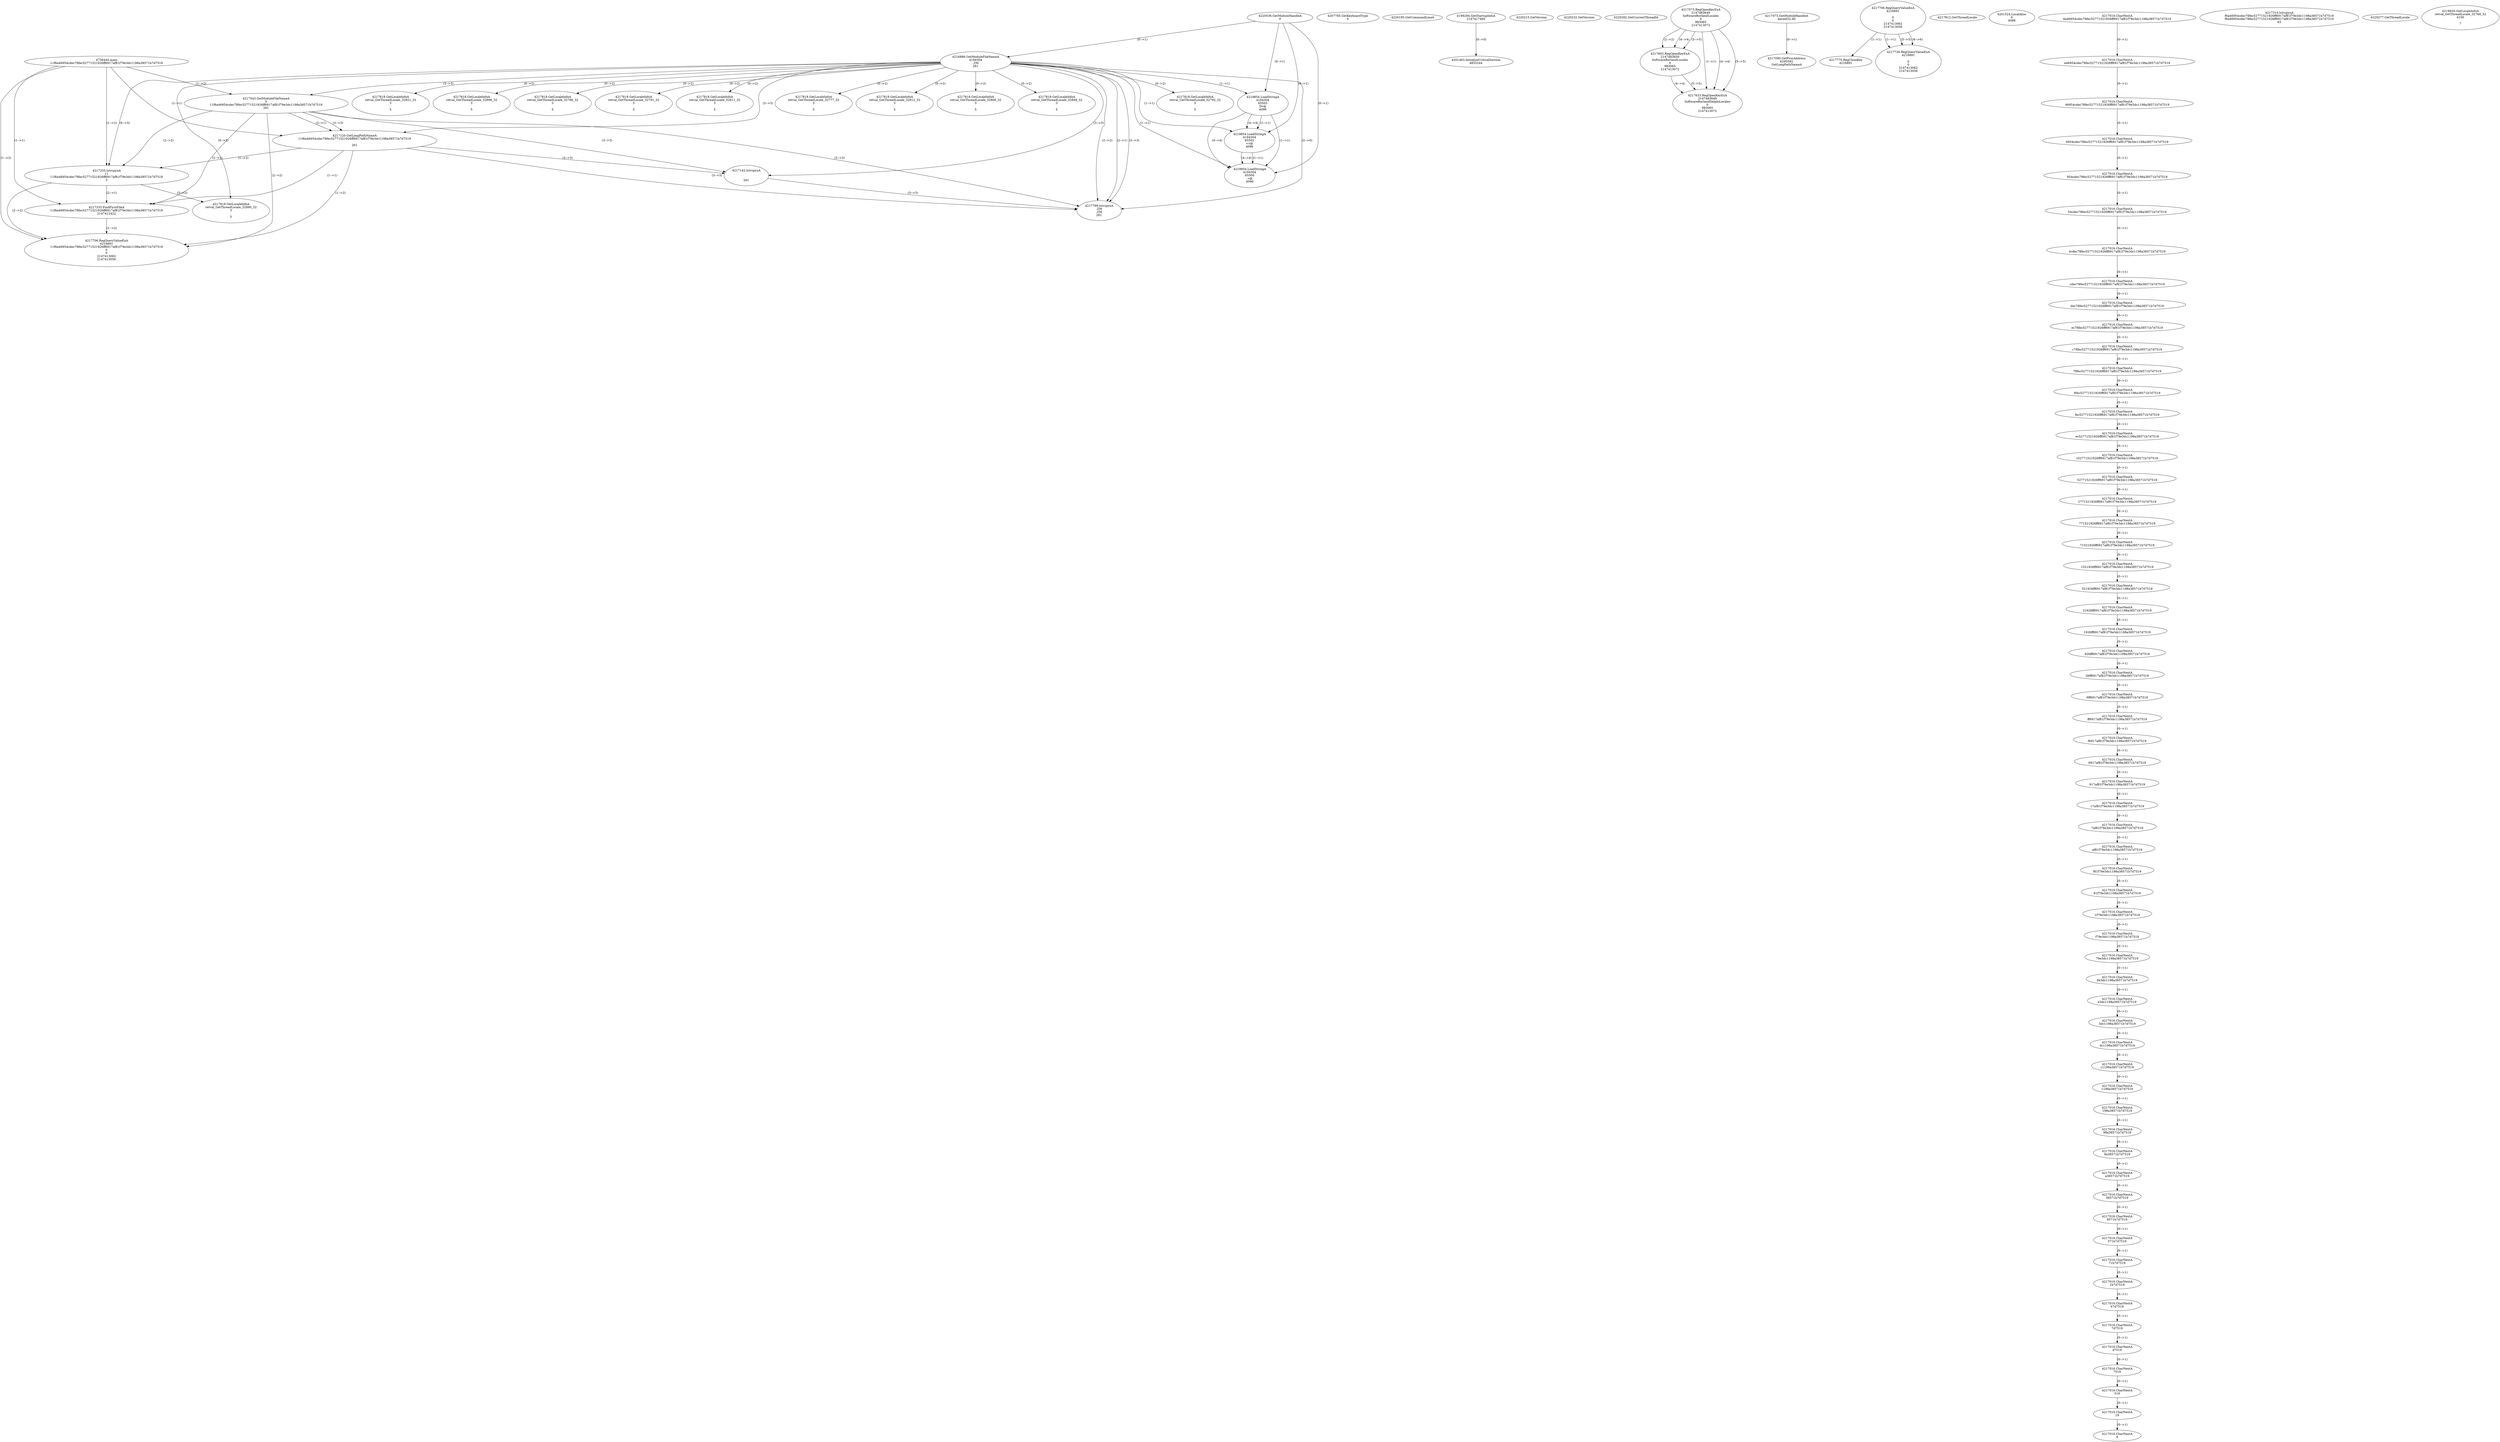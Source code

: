 // Global SCDG with merge call
digraph {
	0 [label="4736444.main
11f6a46954cdec78fec52771521926ff6917af81f79e3dc1198a38571b7d7519"]
	1 [label="4220536.GetModuleHandleA
0"]
	2 [label="4207785.GetKeyboardType
0"]
	3 [label="4220195.GetCommandLineA
"]
	4 [label="4199294.GetStartupInfoA
2147417460"]
	5 [label="4220215.GetVersion
"]
	6 [label="4220232.GetVersion
"]
	7 [label="4220292.GetCurrentThreadId
"]
	8 [label="4216886.GetModuleFileNameA
4194304
.ZM
261"]
	1 -> 8 [label="(0-->1)"]
	9 [label="4217543.GetModuleFileNameA
0
11f6a46954cdec78fec52771521926ff6917af81f79e3dc1198a38571b7d7519
261"]
	0 -> 9 [label="(1-->2)"]
	8 -> 9 [label="(3-->3)"]
	10 [label="4217573.RegOpenKeyExA
2147483649
Software\Borland\Locales
0
983065
2147413072"]
	11 [label="4217603.RegOpenKeyExA
2147483650
Software\Borland\Locales
0
983065
2147413072"]
	10 -> 11 [label="(2-->2)"]
	10 -> 11 [label="(4-->4)"]
	10 -> 11 [label="(5-->5)"]
	12 [label="4217633.RegOpenKeyExA
2147483649
Software\Borland\Delphi\Locales
0
983065
2147413072"]
	10 -> 12 [label="(1-->1)"]
	10 -> 12 [label="(4-->4)"]
	11 -> 12 [label="(4-->4)"]
	10 -> 12 [label="(5-->5)"]
	11 -> 12 [label="(5-->5)"]
	13 [label="4217073.GetModuleHandleA
kernel32.dll"]
	14 [label="4217090.GetProcAddress
6295592
GetLongPathNameA"]
	13 -> 14 [label="(0-->1)"]
	15 [label="4217120.GetLongPathNameA
11f6a46954cdec78fec52771521926ff6917af81f79e3dc1198a38571b7d7519

261"]
	0 -> 15 [label="(1-->1)"]
	9 -> 15 [label="(2-->1)"]
	8 -> 15 [label="(3-->3)"]
	9 -> 15 [label="(3-->3)"]
	16 [label="4217142.lstrcpynA


261"]
	8 -> 16 [label="(3-->3)"]
	9 -> 16 [label="(3-->3)"]
	15 -> 16 [label="(3-->3)"]
	17 [label="4217706.RegQueryValueExA
4216891

0
0
2147413062
2147413056"]
	18 [label="4217770.RegCloseKey
4216891"]
	17 -> 18 [label="(1-->1)"]
	19 [label="4217799.lstrcpynA
.ZM
.ZM
261"]
	8 -> 19 [label="(2-->1)"]
	8 -> 19 [label="(2-->2)"]
	8 -> 19 [label="(3-->3)"]
	9 -> 19 [label="(3-->3)"]
	15 -> 19 [label="(3-->3)"]
	16 -> 19 [label="(3-->3)"]
	8 -> 19 [label="(2-->0)"]
	20 [label="4217812.GetThreadLocale
"]
	21 [label="4217818.GetLocaleInfoA
retval_GetThreadLocale_32792_32
3

5"]
	8 -> 21 [label="(0-->2)"]
	22 [label="4219854.LoadStringA
4194304
65503
Dv@
4096"]
	1 -> 22 [label="(0-->1)"]
	8 -> 22 [label="(1-->1)"]
	23 [label="4219854.LoadStringA
4194304
65502
<v@
4096"]
	1 -> 23 [label="(0-->1)"]
	8 -> 23 [label="(1-->1)"]
	22 -> 23 [label="(1-->1)"]
	22 -> 23 [label="(4-->4)"]
	24 [label="4219854.LoadStringA
4194304
65500
,v@
4096"]
	1 -> 24 [label="(0-->1)"]
	8 -> 24 [label="(1-->1)"]
	22 -> 24 [label="(1-->1)"]
	23 -> 24 [label="(1-->1)"]
	22 -> 24 [label="(4-->4)"]
	23 -> 24 [label="(4-->4)"]
	25 [label="4201463.InitializeCriticalSection
4855244"]
	4 -> 25 [label="(0-->0)"]
	26 [label="4201524.LocalAlloc
0
4088"]
	27 [label="4217736.RegQueryValueExA
4216891

0
0
2147413062
2147413056"]
	17 -> 27 [label="(1-->1)"]
	17 -> 27 [label="(5-->5)"]
	17 -> 27 [label="(6-->6)"]
	28 [label="4217818.GetLocaleInfoA
retval_GetThreadLocale_32821_32
3

5"]
	8 -> 28 [label="(0-->2)"]
	29 [label="4217255.lstrcpynA
11
11f6a46954cdec78fec52771521926ff6917af81f79e3dc1198a38571b7d7519
3"]
	0 -> 29 [label="(1-->2)"]
	9 -> 29 [label="(2-->2)"]
	15 -> 29 [label="(1-->2)"]
	8 -> 29 [label="(0-->3)"]
	30 [label="4217016.CharNextA
6a46954cdec78fec52771521926ff6917af81f79e3dc1198a38571b7d7519"]
	31 [label="4217016.CharNextA
a46954cdec78fec52771521926ff6917af81f79e3dc1198a38571b7d7519"]
	30 -> 31 [label="(0-->1)"]
	32 [label="4217016.CharNextA
46954cdec78fec52771521926ff6917af81f79e3dc1198a38571b7d7519"]
	31 -> 32 [label="(0-->1)"]
	33 [label="4217016.CharNextA
6954cdec78fec52771521926ff6917af81f79e3dc1198a38571b7d7519"]
	32 -> 33 [label="(0-->1)"]
	34 [label="4217016.CharNextA
954cdec78fec52771521926ff6917af81f79e3dc1198a38571b7d7519"]
	33 -> 34 [label="(0-->1)"]
	35 [label="4217016.CharNextA
54cdec78fec52771521926ff6917af81f79e3dc1198a38571b7d7519"]
	34 -> 35 [label="(0-->1)"]
	36 [label="4217016.CharNextA
4cdec78fec52771521926ff6917af81f79e3dc1198a38571b7d7519"]
	35 -> 36 [label="(0-->1)"]
	37 [label="4217016.CharNextA
cdec78fec52771521926ff6917af81f79e3dc1198a38571b7d7519"]
	36 -> 37 [label="(0-->1)"]
	38 [label="4217016.CharNextA
dec78fec52771521926ff6917af81f79e3dc1198a38571b7d7519"]
	37 -> 38 [label="(0-->1)"]
	39 [label="4217016.CharNextA
ec78fec52771521926ff6917af81f79e3dc1198a38571b7d7519"]
	38 -> 39 [label="(0-->1)"]
	40 [label="4217016.CharNextA
c78fec52771521926ff6917af81f79e3dc1198a38571b7d7519"]
	39 -> 40 [label="(0-->1)"]
	41 [label="4217016.CharNextA
78fec52771521926ff6917af81f79e3dc1198a38571b7d7519"]
	40 -> 41 [label="(0-->1)"]
	42 [label="4217016.CharNextA
8fec52771521926ff6917af81f79e3dc1198a38571b7d7519"]
	41 -> 42 [label="(0-->1)"]
	43 [label="4217016.CharNextA
fec52771521926ff6917af81f79e3dc1198a38571b7d7519"]
	42 -> 43 [label="(0-->1)"]
	44 [label="4217016.CharNextA
ec52771521926ff6917af81f79e3dc1198a38571b7d7519"]
	43 -> 44 [label="(0-->1)"]
	45 [label="4217016.CharNextA
c52771521926ff6917af81f79e3dc1198a38571b7d7519"]
	44 -> 45 [label="(0-->1)"]
	46 [label="4217016.CharNextA
52771521926ff6917af81f79e3dc1198a38571b7d7519"]
	45 -> 46 [label="(0-->1)"]
	47 [label="4217016.CharNextA
2771521926ff6917af81f79e3dc1198a38571b7d7519"]
	46 -> 47 [label="(0-->1)"]
	48 [label="4217016.CharNextA
771521926ff6917af81f79e3dc1198a38571b7d7519"]
	47 -> 48 [label="(0-->1)"]
	49 [label="4217016.CharNextA
71521926ff6917af81f79e3dc1198a38571b7d7519"]
	48 -> 49 [label="(0-->1)"]
	50 [label="4217016.CharNextA
1521926ff6917af81f79e3dc1198a38571b7d7519"]
	49 -> 50 [label="(0-->1)"]
	51 [label="4217016.CharNextA
521926ff6917af81f79e3dc1198a38571b7d7519"]
	50 -> 51 [label="(0-->1)"]
	52 [label="4217016.CharNextA
21926ff6917af81f79e3dc1198a38571b7d7519"]
	51 -> 52 [label="(0-->1)"]
	53 [label="4217016.CharNextA
1926ff6917af81f79e3dc1198a38571b7d7519"]
	52 -> 53 [label="(0-->1)"]
	54 [label="4217016.CharNextA
926ff6917af81f79e3dc1198a38571b7d7519"]
	53 -> 54 [label="(0-->1)"]
	55 [label="4217016.CharNextA
26ff6917af81f79e3dc1198a38571b7d7519"]
	54 -> 55 [label="(0-->1)"]
	56 [label="4217016.CharNextA
6ff6917af81f79e3dc1198a38571b7d7519"]
	55 -> 56 [label="(0-->1)"]
	57 [label="4217016.CharNextA
ff6917af81f79e3dc1198a38571b7d7519"]
	56 -> 57 [label="(0-->1)"]
	58 [label="4217016.CharNextA
f6917af81f79e3dc1198a38571b7d7519"]
	57 -> 58 [label="(0-->1)"]
	59 [label="4217016.CharNextA
6917af81f79e3dc1198a38571b7d7519"]
	58 -> 59 [label="(0-->1)"]
	60 [label="4217016.CharNextA
917af81f79e3dc1198a38571b7d7519"]
	59 -> 60 [label="(0-->1)"]
	61 [label="4217016.CharNextA
17af81f79e3dc1198a38571b7d7519"]
	60 -> 61 [label="(0-->1)"]
	62 [label="4217016.CharNextA
7af81f79e3dc1198a38571b7d7519"]
	61 -> 62 [label="(0-->1)"]
	63 [label="4217016.CharNextA
af81f79e3dc1198a38571b7d7519"]
	62 -> 63 [label="(0-->1)"]
	64 [label="4217016.CharNextA
f81f79e3dc1198a38571b7d7519"]
	63 -> 64 [label="(0-->1)"]
	65 [label="4217016.CharNextA
81f79e3dc1198a38571b7d7519"]
	64 -> 65 [label="(0-->1)"]
	66 [label="4217016.CharNextA
1f79e3dc1198a38571b7d7519"]
	65 -> 66 [label="(0-->1)"]
	67 [label="4217016.CharNextA
f79e3dc1198a38571b7d7519"]
	66 -> 67 [label="(0-->1)"]
	68 [label="4217016.CharNextA
79e3dc1198a38571b7d7519"]
	67 -> 68 [label="(0-->1)"]
	69 [label="4217016.CharNextA
9e3dc1198a38571b7d7519"]
	68 -> 69 [label="(0-->1)"]
	70 [label="4217016.CharNextA
e3dc1198a38571b7d7519"]
	69 -> 70 [label="(0-->1)"]
	71 [label="4217016.CharNextA
3dc1198a38571b7d7519"]
	70 -> 71 [label="(0-->1)"]
	72 [label="4217016.CharNextA
dc1198a38571b7d7519"]
	71 -> 72 [label="(0-->1)"]
	73 [label="4217016.CharNextA
c1198a38571b7d7519"]
	72 -> 73 [label="(0-->1)"]
	74 [label="4217016.CharNextA
1198a38571b7d7519"]
	73 -> 74 [label="(0-->1)"]
	75 [label="4217016.CharNextA
198a38571b7d7519"]
	74 -> 75 [label="(0-->1)"]
	76 [label="4217016.CharNextA
98a38571b7d7519"]
	75 -> 76 [label="(0-->1)"]
	77 [label="4217016.CharNextA
8a38571b7d7519"]
	76 -> 77 [label="(0-->1)"]
	78 [label="4217016.CharNextA
a38571b7d7519"]
	77 -> 78 [label="(0-->1)"]
	79 [label="4217016.CharNextA
38571b7d7519"]
	78 -> 79 [label="(0-->1)"]
	80 [label="4217016.CharNextA
8571b7d7519"]
	79 -> 80 [label="(0-->1)"]
	81 [label="4217016.CharNextA
571b7d7519"]
	80 -> 81 [label="(0-->1)"]
	82 [label="4217016.CharNextA
71b7d7519"]
	81 -> 82 [label="(0-->1)"]
	83 [label="4217016.CharNextA
1b7d7519"]
	82 -> 83 [label="(0-->1)"]
	84 [label="4217016.CharNextA
b7d7519"]
	83 -> 84 [label="(0-->1)"]
	85 [label="4217016.CharNextA
7d7519"]
	84 -> 85 [label="(0-->1)"]
	86 [label="4217016.CharNextA
d7519"]
	85 -> 86 [label="(0-->1)"]
	87 [label="4217016.CharNextA
7519"]
	86 -> 87 [label="(0-->1)"]
	88 [label="4217016.CharNextA
519"]
	87 -> 88 [label="(0-->1)"]
	89 [label="4217016.CharNextA
19"]
	88 -> 89 [label="(0-->1)"]
	90 [label="4217016.CharNextA
9"]
	89 -> 90 [label="(0-->1)"]
	91 [label="4217314.lstrcpynA
f6a46954cdec78fec52771521926ff6917af81f79e3dc1198a38571b7d7519
f6a46954cdec78fec52771521926ff6917af81f79e3dc1198a38571b7d7519
63"]
	92 [label="4217333.FindFirstFileA
11f6a46954cdec78fec52771521926ff6917af81f79e3dc1198a38571b7d7519
2147412422"]
	0 -> 92 [label="(1-->1)"]
	9 -> 92 [label="(2-->1)"]
	15 -> 92 [label="(1-->1)"]
	29 -> 92 [label="(2-->1)"]
	93 [label="4217706.RegQueryValueExA
4216891
11f6a46954cdec78fec52771521926ff6917af81f79e3dc1198a38571b7d7519
0
0
2147413062
2147413056"]
	0 -> 93 [label="(1-->2)"]
	9 -> 93 [label="(2-->2)"]
	15 -> 93 [label="(1-->2)"]
	29 -> 93 [label="(2-->2)"]
	92 -> 93 [label="(1-->2)"]
	94 [label="4217818.GetLocaleInfoA
retval_GetThreadLocale_32890_32
3

5"]
	8 -> 94 [label="(0-->2)"]
	29 -> 94 [label="(3-->2)"]
	95 [label="4220277.GetThreadLocale
"]
	96 [label="4219930.GetLocaleInfoA
retval_GetThreadLocale_32768_32
4100

7"]
	97 [label="4217818.GetLocaleInfoA
retval_GetThreadLocale_32896_32
3

5"]
	8 -> 97 [label="(0-->2)"]
	98 [label="4217818.GetLocaleInfoA
retval_GetThreadLocale_32786_32
3

5"]
	8 -> 98 [label="(0-->2)"]
	99 [label="4217818.GetLocaleInfoA
retval_GetThreadLocale_32791_32
3

5"]
	8 -> 99 [label="(0-->2)"]
	100 [label="4217818.GetLocaleInfoA
retval_GetThreadLocale_32811_32
3

5"]
	8 -> 100 [label="(0-->2)"]
	101 [label="4217818.GetLocaleInfoA
retval_GetThreadLocale_32777_32
3

5"]
	8 -> 101 [label="(0-->2)"]
	102 [label="4217818.GetLocaleInfoA
retval_GetThreadLocale_32812_32
3

5"]
	8 -> 102 [label="(0-->2)"]
	103 [label="4217818.GetLocaleInfoA
retval_GetThreadLocale_32806_32
3

5"]
	8 -> 103 [label="(0-->2)"]
	104 [label="4217818.GetLocaleInfoA
retval_GetThreadLocale_32848_32
3

5"]
	8 -> 104 [label="(0-->2)"]
}

